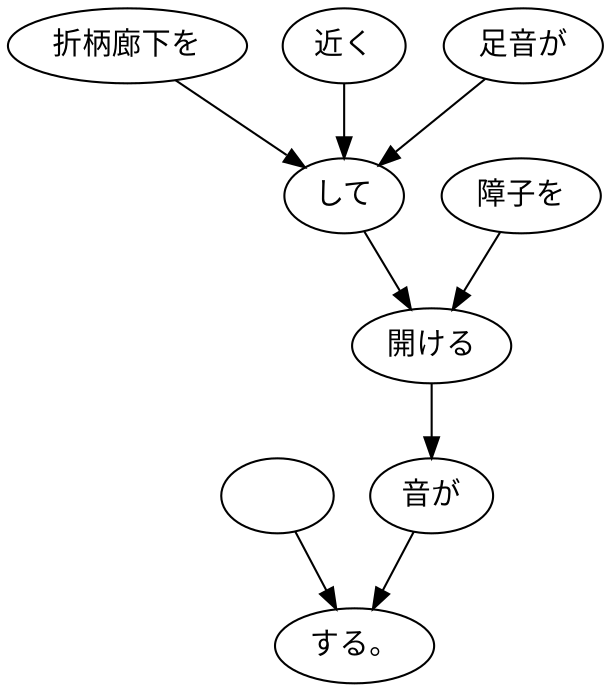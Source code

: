 digraph graph1904 {
	node0 [label="　"];
	node1 [label="折柄廊下を"];
	node2 [label="近く"];
	node3 [label="足音が"];
	node4 [label="して"];
	node5 [label="障子を"];
	node6 [label="開ける"];
	node7 [label="音が"];
	node8 [label="する。"];
	node0 -> node8;
	node1 -> node4;
	node2 -> node4;
	node3 -> node4;
	node4 -> node6;
	node5 -> node6;
	node6 -> node7;
	node7 -> node8;
}

